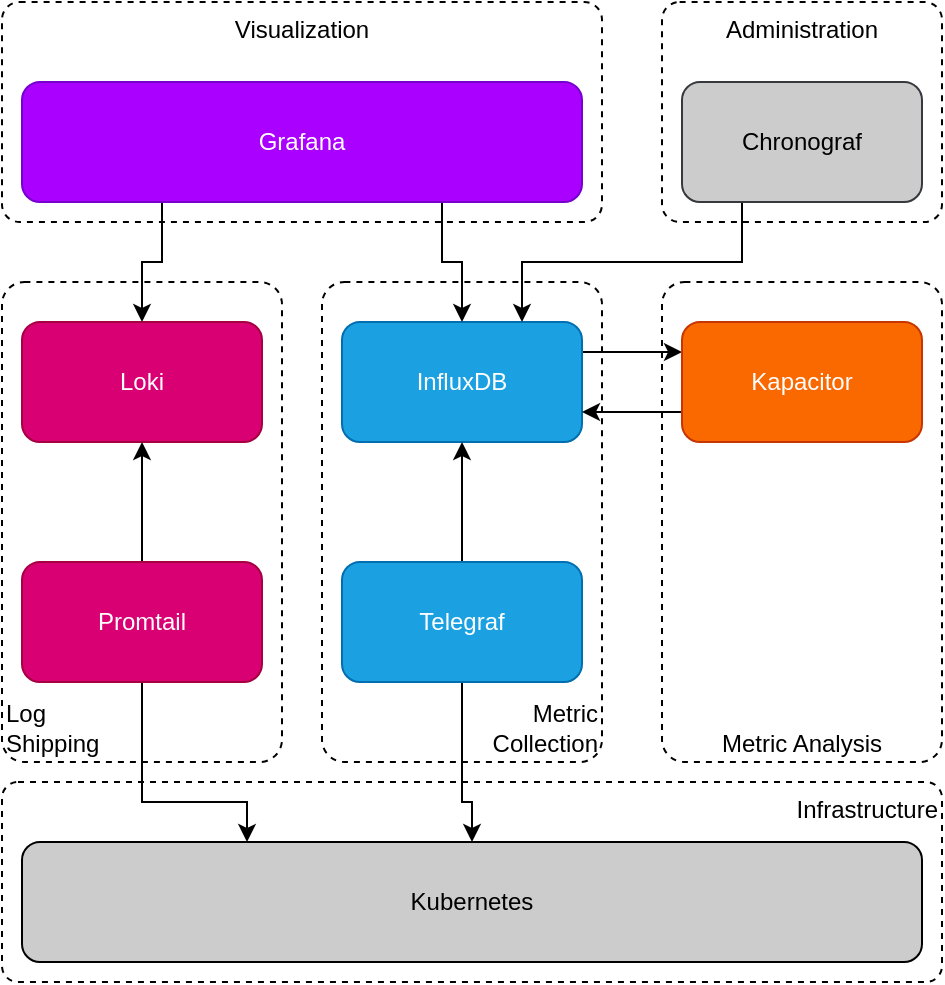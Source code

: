 <mxfile version="12.3.2" type="device" pages="1"><diagram id="JzcZHIv9PI32bgLwZGRZ" name="Page-1"><mxGraphModel dx="1346" dy="915" grid="1" gridSize="10" guides="1" tooltips="1" connect="1" arrows="1" fold="1" page="1" pageScale="1" pageWidth="850" pageHeight="1100" math="0" shadow="0"><root><mxCell id="0"/><mxCell id="1" parent="0"/><mxCell id="idaSGON69BT4VBMw5Eue-4" value="Infrastructure" style="rounded=1;whiteSpace=wrap;html=1;arcSize=8;fillColor=none;dashed=1;verticalAlign=top;strokeColor=#000000;align=right;" vertex="1" parent="1"><mxGeometry x="220" y="550" width="470" height="100" as="geometry"/></mxCell><mxCell id="VrDYCwQlvxWNcczRBDzN-18" value="Log&lt;br&gt;Shipping" style="rounded=1;whiteSpace=wrap;html=1;arcSize=8;fillColor=none;dashed=1;verticalAlign=bottom;strokeColor=#000000;align=left;" parent="1" vertex="1"><mxGeometry x="220" y="300" width="140" height="240" as="geometry"/></mxCell><mxCell id="VrDYCwQlvxWNcczRBDzN-20" value="Metric&lt;br&gt;Collection" style="rounded=1;whiteSpace=wrap;html=1;arcSize=8;fillColor=none;dashed=1;verticalAlign=bottom;strokeColor=#000000;align=right;" parent="1" vertex="1"><mxGeometry x="380" y="300" width="140" height="240" as="geometry"/></mxCell><mxCell id="VrDYCwQlvxWNcczRBDzN-21" value="Metric Analysis" style="rounded=1;whiteSpace=wrap;html=1;arcSize=8;fillColor=none;dashed=1;verticalAlign=bottom;strokeColor=#000000;" parent="1" vertex="1"><mxGeometry x="550" y="300" width="140" height="240" as="geometry"/></mxCell><mxCell id="VrDYCwQlvxWNcczRBDzN-22" value="Visualization" style="rounded=1;whiteSpace=wrap;html=1;arcSize=8;fillColor=none;dashed=1;verticalAlign=top;strokeColor=#000000;" parent="1" vertex="1"><mxGeometry x="220" y="160" width="300" height="110" as="geometry"/></mxCell><mxCell id="VrDYCwQlvxWNcczRBDzN-23" value="Administration" style="rounded=1;whiteSpace=wrap;html=1;arcSize=8;fillColor=none;dashed=1;verticalAlign=top;strokeColor=#000000;" parent="1" vertex="1"><mxGeometry x="550" y="160" width="140" height="110" as="geometry"/></mxCell><mxCell id="VrDYCwQlvxWNcczRBDzN-16" style="edgeStyle=orthogonalEdgeStyle;rounded=0;orthogonalLoop=1;jettySize=auto;html=1;exitX=1;exitY=0.25;exitDx=0;exitDy=0;entryX=0;entryY=0.25;entryDx=0;entryDy=0;strokeColor=#000000;" parent="1" source="VrDYCwQlvxWNcczRBDzN-1" target="VrDYCwQlvxWNcczRBDzN-12" edge="1"><mxGeometry relative="1" as="geometry"/></mxCell><mxCell id="VrDYCwQlvxWNcczRBDzN-1" value="InfluxDB" style="rounded=1;whiteSpace=wrap;html=1;fillColor=#1ba1e2;strokeColor=#006EAF;fontColor=#ffffff;" parent="1" vertex="1"><mxGeometry x="390" y="320" width="120" height="60" as="geometry"/></mxCell><mxCell id="VrDYCwQlvxWNcczRBDzN-2" value="Loki" style="rounded=1;whiteSpace=wrap;html=1;fillColor=#d80073;strokeColor=#A50040;fontColor=#ffffff;" parent="1" vertex="1"><mxGeometry x="230" y="320" width="120" height="60" as="geometry"/></mxCell><mxCell id="VrDYCwQlvxWNcczRBDzN-7" value="" style="edgeStyle=orthogonalEdgeStyle;rounded=0;orthogonalLoop=1;jettySize=auto;html=1;strokeColor=#000000;" parent="1" source="VrDYCwQlvxWNcczRBDzN-3" target="VrDYCwQlvxWNcczRBDzN-1" edge="1"><mxGeometry relative="1" as="geometry"/></mxCell><mxCell id="idaSGON69BT4VBMw5Eue-2" style="edgeStyle=orthogonalEdgeStyle;rounded=0;orthogonalLoop=1;jettySize=auto;html=1;exitX=0.5;exitY=1;exitDx=0;exitDy=0;entryX=0.5;entryY=0;entryDx=0;entryDy=0;strokeColor=#000000;fontColor=#000000;" edge="1" parent="1" source="VrDYCwQlvxWNcczRBDzN-3" target="idaSGON69BT4VBMw5Eue-1"><mxGeometry relative="1" as="geometry"><Array as="points"><mxPoint x="450" y="560"/><mxPoint x="455" y="560"/></Array></mxGeometry></mxCell><mxCell id="VrDYCwQlvxWNcczRBDzN-3" value="Telegraf" style="rounded=1;whiteSpace=wrap;html=1;fillColor=#1ba1e2;strokeColor=#006EAF;fontColor=#ffffff;" parent="1" vertex="1"><mxGeometry x="390" y="440" width="120" height="60" as="geometry"/></mxCell><mxCell id="VrDYCwQlvxWNcczRBDzN-8" value="" style="edgeStyle=orthogonalEdgeStyle;rounded=0;orthogonalLoop=1;jettySize=auto;html=1;strokeColor=#000000;" parent="1" source="VrDYCwQlvxWNcczRBDzN-4" target="VrDYCwQlvxWNcczRBDzN-2" edge="1"><mxGeometry relative="1" as="geometry"/></mxCell><mxCell id="idaSGON69BT4VBMw5Eue-3" style="edgeStyle=orthogonalEdgeStyle;rounded=0;orthogonalLoop=1;jettySize=auto;html=1;exitX=0.5;exitY=1;exitDx=0;exitDy=0;entryX=0.25;entryY=0;entryDx=0;entryDy=0;strokeColor=#000000;fontColor=#000000;" edge="1" parent="1" source="VrDYCwQlvxWNcczRBDzN-4" target="idaSGON69BT4VBMw5Eue-1"><mxGeometry relative="1" as="geometry"><Array as="points"><mxPoint x="290" y="560"/><mxPoint x="343" y="560"/></Array></mxGeometry></mxCell><mxCell id="VrDYCwQlvxWNcczRBDzN-4" value="Promtail" style="rounded=1;whiteSpace=wrap;html=1;fillColor=#d80073;strokeColor=#A50040;fontColor=#ffffff;" parent="1" vertex="1"><mxGeometry x="230" y="440" width="120" height="60" as="geometry"/></mxCell><mxCell id="VrDYCwQlvxWNcczRBDzN-10" value="" style="edgeStyle=orthogonalEdgeStyle;rounded=0;orthogonalLoop=1;jettySize=auto;html=1;exitX=0.25;exitY=1;exitDx=0;exitDy=0;strokeColor=#000000;" parent="1" source="VrDYCwQlvxWNcczRBDzN-6" target="VrDYCwQlvxWNcczRBDzN-2" edge="1"><mxGeometry relative="1" as="geometry"><mxPoint x="370" y="340" as="targetPoint"/></mxGeometry></mxCell><mxCell id="VrDYCwQlvxWNcczRBDzN-11" style="edgeStyle=orthogonalEdgeStyle;rounded=0;orthogonalLoop=1;jettySize=auto;html=1;exitX=0.75;exitY=1;exitDx=0;exitDy=0;entryX=0.5;entryY=0;entryDx=0;entryDy=0;strokeColor=#000000;" parent="1" source="VrDYCwQlvxWNcczRBDzN-6" target="VrDYCwQlvxWNcczRBDzN-1" edge="1"><mxGeometry relative="1" as="geometry"/></mxCell><mxCell id="VrDYCwQlvxWNcczRBDzN-6" value="Grafana" style="rounded=1;whiteSpace=wrap;html=1;fillColor=#aa00ff;strokeColor=#7700CC;fontColor=#ffffff;" parent="1" vertex="1"><mxGeometry x="230" y="200" width="280" height="60" as="geometry"/></mxCell><mxCell id="VrDYCwQlvxWNcczRBDzN-17" style="edgeStyle=orthogonalEdgeStyle;rounded=0;orthogonalLoop=1;jettySize=auto;html=1;exitX=0;exitY=0.75;exitDx=0;exitDy=0;entryX=1;entryY=0.75;entryDx=0;entryDy=0;strokeColor=#000000;" parent="1" source="VrDYCwQlvxWNcczRBDzN-12" target="VrDYCwQlvxWNcczRBDzN-1" edge="1"><mxGeometry relative="1" as="geometry"/></mxCell><mxCell id="VrDYCwQlvxWNcczRBDzN-12" value="Kapacitor" style="rounded=1;whiteSpace=wrap;html=1;fillColor=#fa6800;strokeColor=#C73500;fontColor=#ffffff;" parent="1" vertex="1"><mxGeometry x="560" y="320" width="120" height="60" as="geometry"/></mxCell><mxCell id="VrDYCwQlvxWNcczRBDzN-15" style="edgeStyle=orthogonalEdgeStyle;rounded=0;orthogonalLoop=1;jettySize=auto;html=1;exitX=0.25;exitY=1;exitDx=0;exitDy=0;entryX=0.75;entryY=0;entryDx=0;entryDy=0;strokeColor=#000000;" parent="1" source="VrDYCwQlvxWNcczRBDzN-13" target="VrDYCwQlvxWNcczRBDzN-1" edge="1"><mxGeometry relative="1" as="geometry"/></mxCell><mxCell id="VrDYCwQlvxWNcczRBDzN-13" value="Chronograf" style="rounded=1;whiteSpace=wrap;html=1;fillColor=#CCCCCC;strokeColor=#36393d;" parent="1" vertex="1"><mxGeometry x="560" y="200" width="120" height="60" as="geometry"/></mxCell><mxCell id="idaSGON69BT4VBMw5Eue-1" value="Kubernetes" style="rounded=1;whiteSpace=wrap;html=1;fillColor=#CCCCCC;strokeColor=#000000;" vertex="1" parent="1"><mxGeometry x="230" y="580" width="450" height="60" as="geometry"/></mxCell></root></mxGraphModel></diagram></mxfile>